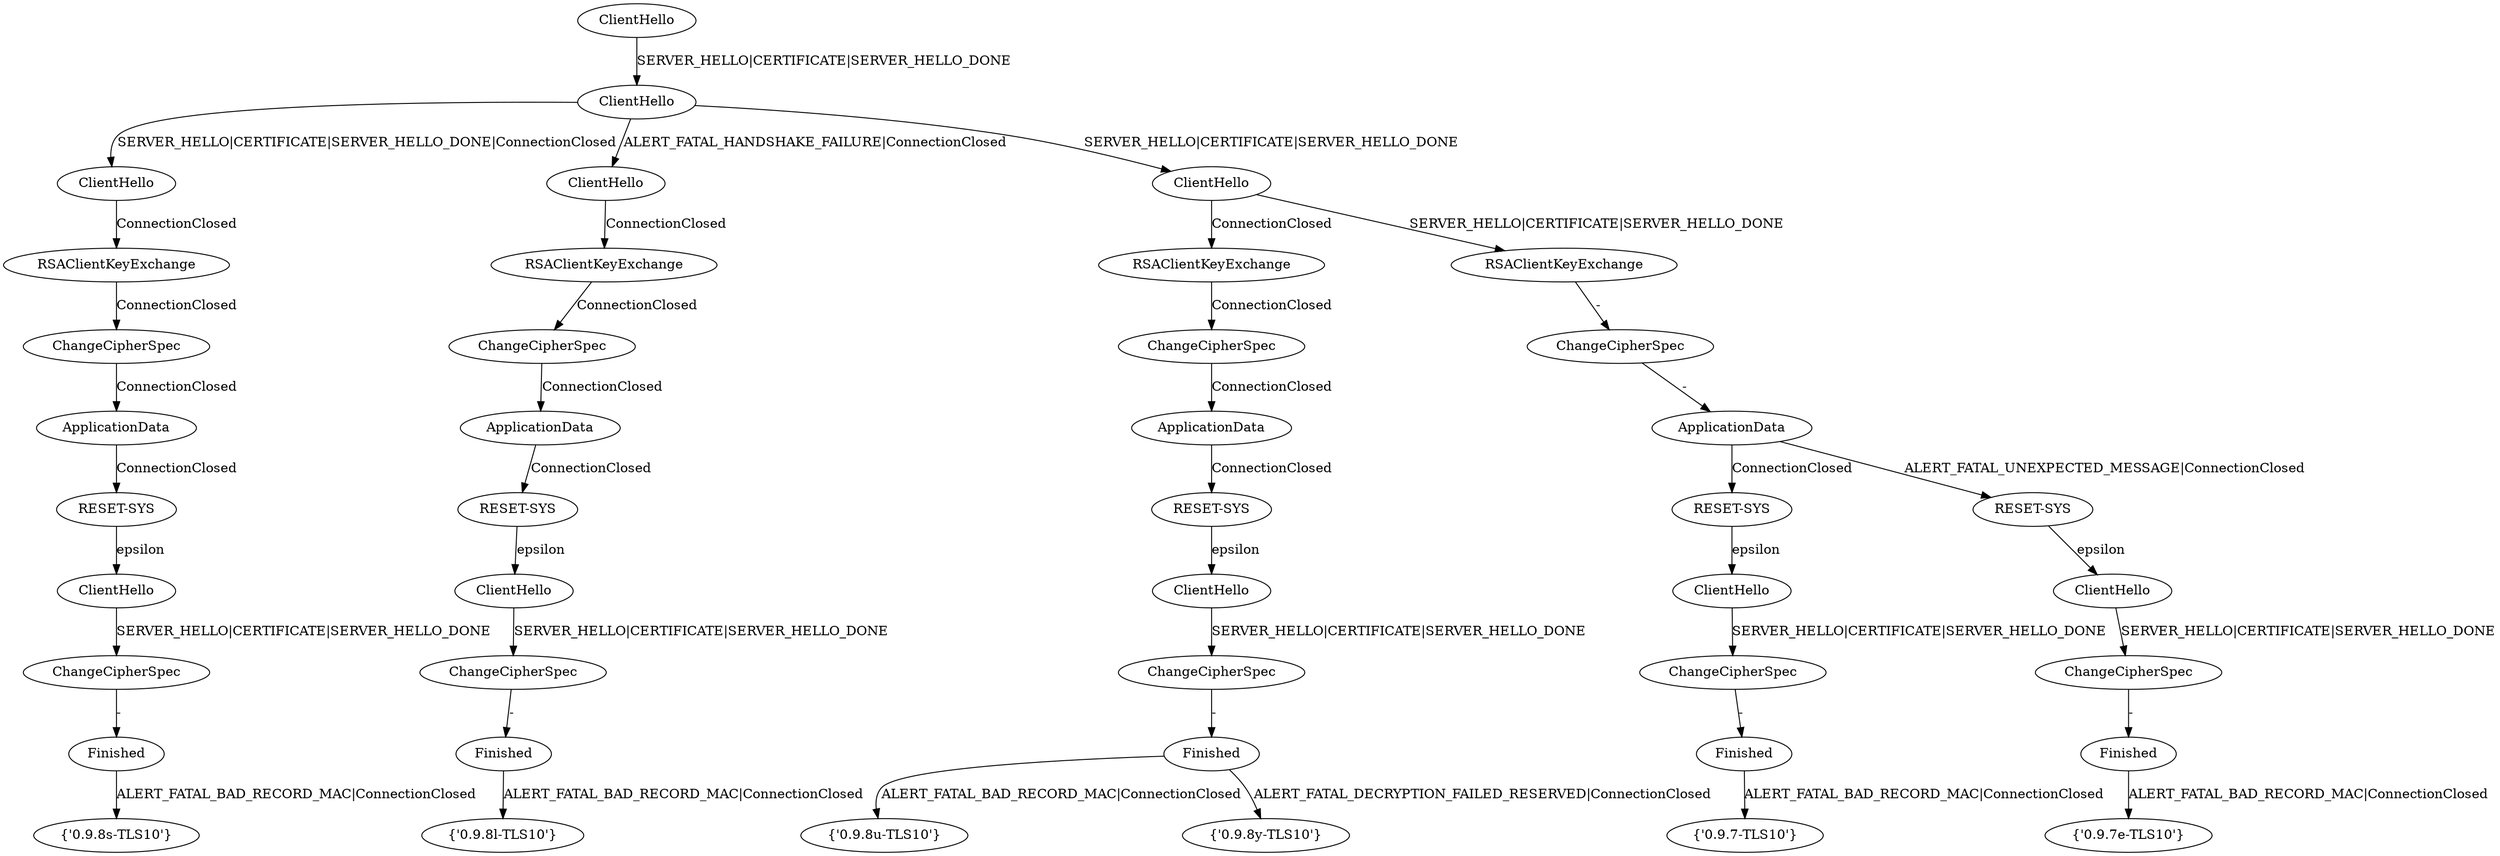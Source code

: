 digraph "" {
	node [label="\N"];
	a	[label=ClientHello];
	a0	[label=ClientHello];
	a -> a0	[key=0,
		label="SERVER_HELLO|CERTIFICATE|SERVER_HELLO_DONE"];
	a1	[label=ClientHello];
	a0 -> a1	[key=0,
		label="SERVER_HELLO|CERTIFICATE|SERVER_HELLO_DONE|ConnectionClosed"];
	a10	[label=ClientHello];
	a0 -> a10	[key=0,
		label="ALERT_FATAL_HANDSHAKE_FAILURE|ConnectionClosed"];
	a19	[label=ClientHello];
	a0 -> a19	[key=0,
		label="SERVER_HELLO|CERTIFICATE|SERVER_HELLO_DONE"];
	a2	[label=RSAClientKeyExchange];
	a1 -> a2	[key=0,
		label=ConnectionClosed];
	a3	[label=ChangeCipherSpec];
	a2 -> a3	[key=0,
		label=ConnectionClosed];
	a4	[label=ApplicationData];
	a3 -> a4	[key=0,
		label=ConnectionClosed];
	a5	[label="RESET-SYS"];
	a4 -> a5	[key=0,
		label=ConnectionClosed];
	a6	[label=ClientHello];
	a5 -> a6	[key=0,
		label=epsilon];
	a7	[label=ChangeCipherSpec];
	a6 -> a7	[key=0,
		label="SERVER_HELLO|CERTIFICATE|SERVER_HELLO_DONE"];
	a8	[label=Finished];
	a7 -> a8	[key=0,
		label="-"];
	a9	[label="{'0.9.8s-TLS10'}"];
	a8 -> a9	[key=0,
		label="ALERT_FATAL_BAD_RECORD_MAC|ConnectionClosed"];
	a11	[label=RSAClientKeyExchange];
	a10 -> a11	[key=0,
		label=ConnectionClosed];
	a12	[label=ChangeCipherSpec];
	a11 -> a12	[key=0,
		label=ConnectionClosed];
	a13	[label=ApplicationData];
	a12 -> a13	[key=0,
		label=ConnectionClosed];
	a14	[label="RESET-SYS"];
	a13 -> a14	[key=0,
		label=ConnectionClosed];
	a15	[label=ClientHello];
	a14 -> a15	[key=0,
		label=epsilon];
	a16	[label=ChangeCipherSpec];
	a15 -> a16	[key=0,
		label="SERVER_HELLO|CERTIFICATE|SERVER_HELLO_DONE"];
	a17	[label=Finished];
	a16 -> a17	[key=0,
		label="-"];
	a18	[label="{'0.9.8l-TLS10'}"];
	a17 -> a18	[key=0,
		label="ALERT_FATAL_BAD_RECORD_MAC|ConnectionClosed"];
	a20	[label=RSAClientKeyExchange];
	a19 -> a20	[key=0,
		label=ConnectionClosed];
	a28	[label=RSAClientKeyExchange];
	a19 -> a28	[key=0,
		label="SERVER_HELLO|CERTIFICATE|SERVER_HELLO_DONE"];
	a21	[label=ChangeCipherSpec];
	a20 -> a21	[key=0,
		label=ConnectionClosed];
	a22	[label=ApplicationData];
	a21 -> a22	[key=0,
		label=ConnectionClosed];
	a23	[label="RESET-SYS"];
	a22 -> a23	[key=0,
		label=ConnectionClosed];
	a24	[label=ClientHello];
	a23 -> a24	[key=0,
		label=epsilon];
	a25	[label=ChangeCipherSpec];
	a24 -> a25	[key=0,
		label="SERVER_HELLO|CERTIFICATE|SERVER_HELLO_DONE"];
	a26	[label=Finished];
	a25 -> a26	[key=0,
		label="-"];
	a27	[label="{'0.9.8u-TLS10'}"];
	a26 -> a27	[key=0,
		label="ALERT_FATAL_BAD_RECORD_MAC|ConnectionClosed"];
	a41	[label="{'0.9.8y-TLS10'}"];
	a26 -> a41	[key=0,
		label="ALERT_FATAL_DECRYPTION_FAILED_RESERVED|ConnectionClosed"];
	a29	[label=ChangeCipherSpec];
	a28 -> a29	[key=0,
		label="-"];
	a30	[label=ApplicationData];
	a29 -> a30	[key=0,
		label="-"];
	a31	[label="RESET-SYS"];
	a30 -> a31	[key=0,
		label=ConnectionClosed];
	a36	[label="RESET-SYS"];
	a30 -> a36	[key=0,
		label="ALERT_FATAL_UNEXPECTED_MESSAGE|ConnectionClosed"];
	a32	[label=ClientHello];
	a31 -> a32	[key=0,
		label=epsilon];
	a33	[label=ChangeCipherSpec];
	a32 -> a33	[key=0,
		label="SERVER_HELLO|CERTIFICATE|SERVER_HELLO_DONE"];
	a34	[label=Finished];
	a33 -> a34	[key=0,
		label="-"];
	a35	[label="{'0.9.7-TLS10'}"];
	a34 -> a35	[key=0,
		label="ALERT_FATAL_BAD_RECORD_MAC|ConnectionClosed"];
	a37	[label=ClientHello];
	a36 -> a37	[key=0,
		label=epsilon];
	a38	[label=ChangeCipherSpec];
	a37 -> a38	[key=0,
		label="SERVER_HELLO|CERTIFICATE|SERVER_HELLO_DONE"];
	a39	[label=Finished];
	a38 -> a39	[key=0,
		label="-"];
	a40	[label="{'0.9.7e-TLS10'}"];
	a39 -> a40	[key=0,
		label="ALERT_FATAL_BAD_RECORD_MAC|ConnectionClosed"];
}
